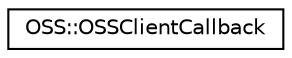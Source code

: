 digraph "类继承关系图"
{
  edge [fontname="Helvetica",fontsize="10",labelfontname="Helvetica",labelfontsize="10"];
  node [fontname="Helvetica",fontsize="10",shape=record];
  rankdir="LR";
  Node1 [label="OSS::OSSClientCallback",height=0.2,width=0.4,color="black", fillcolor="white", style="filled",URL="$class_o_s_s_1_1_o_s_s_client_callback.html"];
}
